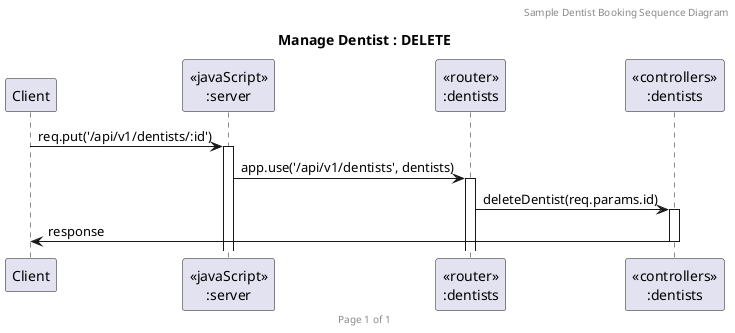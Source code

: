 @startuml Manage Dentist - PUT

header Sample Dentist Booking Sequence Diagram
footer Page %page% of %lastpage%
title "Manage Dentist : DELETE"

participant "Client" as client
participant "<<javaScript>>\n:server" as server
participant "<<router>>\n:dentists" as routerDentists
participant "<<controllers>>\n:dentists" as controllersDentists

' PUT - Update a dentist
client->server ++: req.put('/api/v1/dentists/:id')
server->routerDentists ++: app.use('/api/v1/dentists', dentists)
routerDentists -> controllersDentists ++: deleteDentist(req.params.id)
controllersDentists->client --: response

@enduml